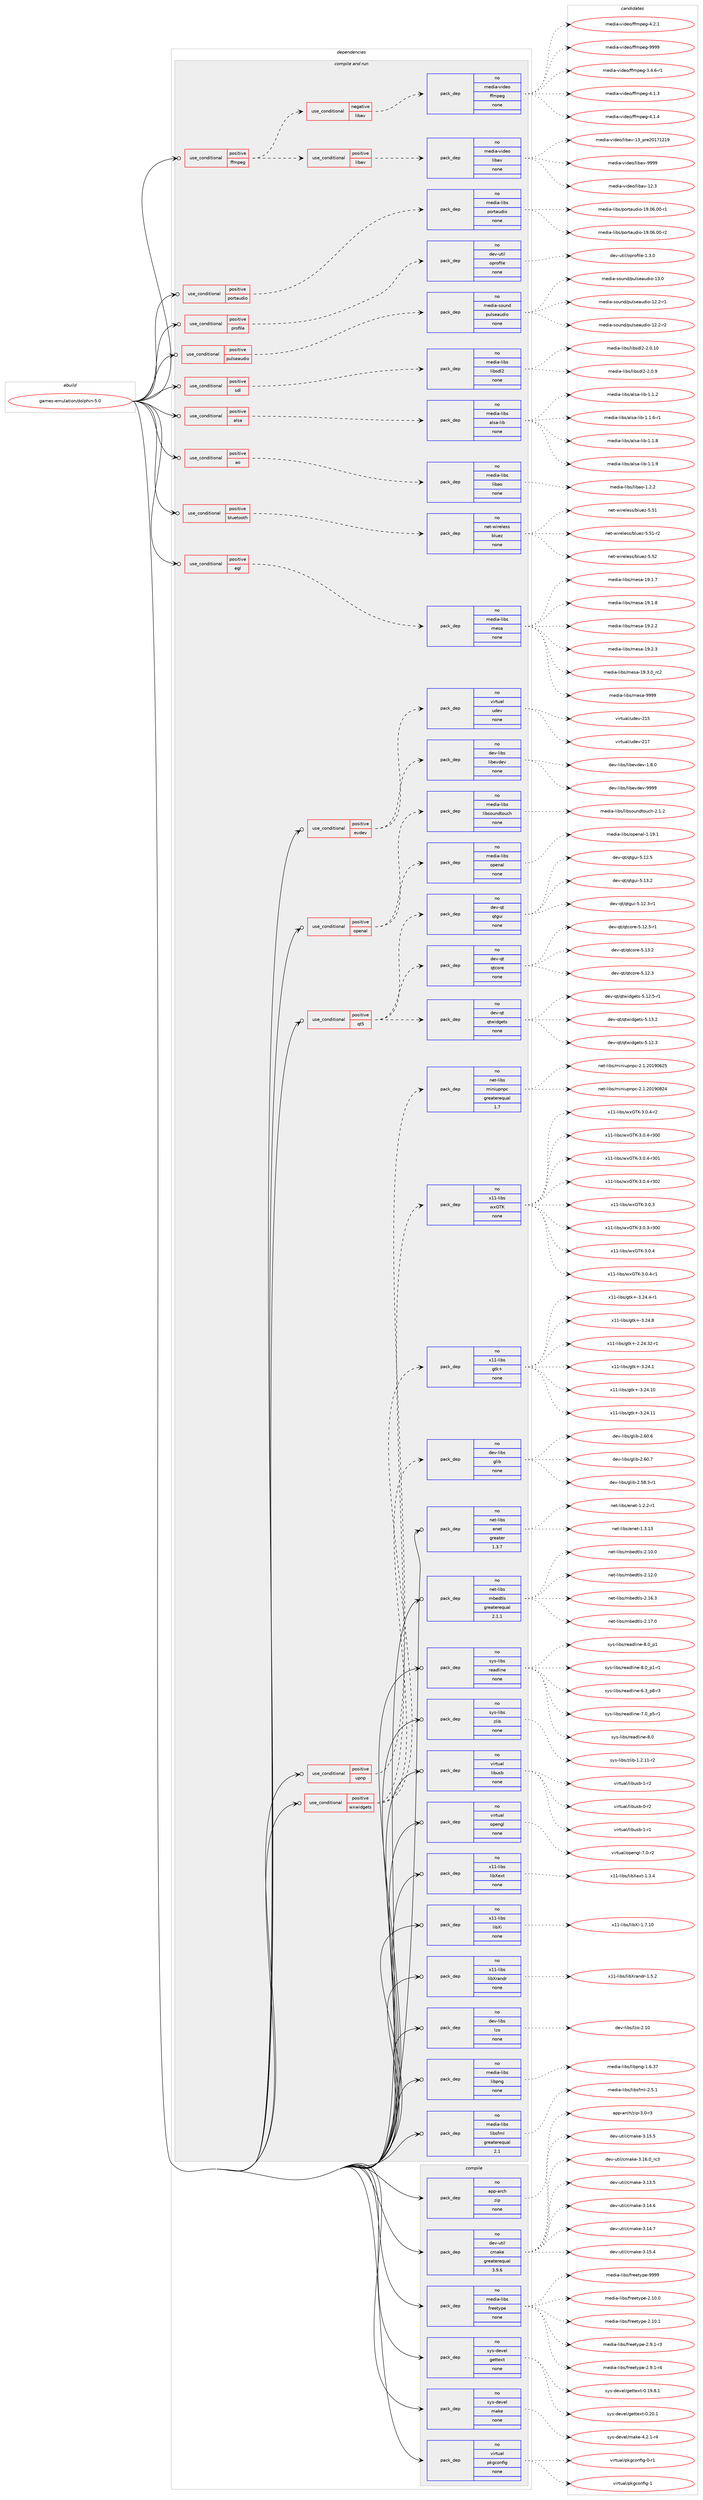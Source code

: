 digraph prolog {

# *************
# Graph options
# *************

newrank=true;
concentrate=true;
compound=true;
graph [rankdir=LR,fontname=Helvetica,fontsize=10,ranksep=1.5];#, ranksep=2.5, nodesep=0.2];
edge  [arrowhead=vee];
node  [fontname=Helvetica,fontsize=10];

# **********
# The ebuild
# **********

subgraph cluster_leftcol {
color=gray;
rank=same;
label=<<i>ebuild</i>>;
id [label="games-emulation/dolphin-5.0", color=red, width=4, href="../games-emulation/dolphin-5.0.svg"];
}

# ****************
# The dependencies
# ****************

subgraph cluster_midcol {
color=gray;
label=<<i>dependencies</i>>;
subgraph cluster_compile {
fillcolor="#eeeeee";
style=filled;
label=<<i>compile</i>>;
subgraph pack541356 {
dependency737953 [label=<<TABLE BORDER="0" CELLBORDER="1" CELLSPACING="0" CELLPADDING="4" WIDTH="220"><TR><TD ROWSPAN="6" CELLPADDING="30">pack_dep</TD></TR><TR><TD WIDTH="110">no</TD></TR><TR><TD>app-arch</TD></TR><TR><TD>zip</TD></TR><TR><TD>none</TD></TR><TR><TD></TD></TR></TABLE>>, shape=none, color=blue];
}
id:e -> dependency737953:w [weight=20,style="solid",arrowhead="vee"];
subgraph pack541357 {
dependency737954 [label=<<TABLE BORDER="0" CELLBORDER="1" CELLSPACING="0" CELLPADDING="4" WIDTH="220"><TR><TD ROWSPAN="6" CELLPADDING="30">pack_dep</TD></TR><TR><TD WIDTH="110">no</TD></TR><TR><TD>dev-util</TD></TR><TR><TD>cmake</TD></TR><TR><TD>greaterequal</TD></TR><TR><TD>3.9.6</TD></TR></TABLE>>, shape=none, color=blue];
}
id:e -> dependency737954:w [weight=20,style="solid",arrowhead="vee"];
subgraph pack541358 {
dependency737955 [label=<<TABLE BORDER="0" CELLBORDER="1" CELLSPACING="0" CELLPADDING="4" WIDTH="220"><TR><TD ROWSPAN="6" CELLPADDING="30">pack_dep</TD></TR><TR><TD WIDTH="110">no</TD></TR><TR><TD>media-libs</TD></TR><TR><TD>freetype</TD></TR><TR><TD>none</TD></TR><TR><TD></TD></TR></TABLE>>, shape=none, color=blue];
}
id:e -> dependency737955:w [weight=20,style="solid",arrowhead="vee"];
subgraph pack541359 {
dependency737956 [label=<<TABLE BORDER="0" CELLBORDER="1" CELLSPACING="0" CELLPADDING="4" WIDTH="220"><TR><TD ROWSPAN="6" CELLPADDING="30">pack_dep</TD></TR><TR><TD WIDTH="110">no</TD></TR><TR><TD>sys-devel</TD></TR><TR><TD>gettext</TD></TR><TR><TD>none</TD></TR><TR><TD></TD></TR></TABLE>>, shape=none, color=blue];
}
id:e -> dependency737956:w [weight=20,style="solid",arrowhead="vee"];
subgraph pack541360 {
dependency737957 [label=<<TABLE BORDER="0" CELLBORDER="1" CELLSPACING="0" CELLPADDING="4" WIDTH="220"><TR><TD ROWSPAN="6" CELLPADDING="30">pack_dep</TD></TR><TR><TD WIDTH="110">no</TD></TR><TR><TD>sys-devel</TD></TR><TR><TD>make</TD></TR><TR><TD>none</TD></TR><TR><TD></TD></TR></TABLE>>, shape=none, color=blue];
}
id:e -> dependency737957:w [weight=20,style="solid",arrowhead="vee"];
subgraph pack541361 {
dependency737958 [label=<<TABLE BORDER="0" CELLBORDER="1" CELLSPACING="0" CELLPADDING="4" WIDTH="220"><TR><TD ROWSPAN="6" CELLPADDING="30">pack_dep</TD></TR><TR><TD WIDTH="110">no</TD></TR><TR><TD>virtual</TD></TR><TR><TD>pkgconfig</TD></TR><TR><TD>none</TD></TR><TR><TD></TD></TR></TABLE>>, shape=none, color=blue];
}
id:e -> dependency737958:w [weight=20,style="solid",arrowhead="vee"];
}
subgraph cluster_compileandrun {
fillcolor="#eeeeee";
style=filled;
label=<<i>compile and run</i>>;
subgraph cond184289 {
dependency737959 [label=<<TABLE BORDER="0" CELLBORDER="1" CELLSPACING="0" CELLPADDING="4"><TR><TD ROWSPAN="3" CELLPADDING="10">use_conditional</TD></TR><TR><TD>positive</TD></TR><TR><TD>alsa</TD></TR></TABLE>>, shape=none, color=red];
subgraph pack541362 {
dependency737960 [label=<<TABLE BORDER="0" CELLBORDER="1" CELLSPACING="0" CELLPADDING="4" WIDTH="220"><TR><TD ROWSPAN="6" CELLPADDING="30">pack_dep</TD></TR><TR><TD WIDTH="110">no</TD></TR><TR><TD>media-libs</TD></TR><TR><TD>alsa-lib</TD></TR><TR><TD>none</TD></TR><TR><TD></TD></TR></TABLE>>, shape=none, color=blue];
}
dependency737959:e -> dependency737960:w [weight=20,style="dashed",arrowhead="vee"];
}
id:e -> dependency737959:w [weight=20,style="solid",arrowhead="odotvee"];
subgraph cond184290 {
dependency737961 [label=<<TABLE BORDER="0" CELLBORDER="1" CELLSPACING="0" CELLPADDING="4"><TR><TD ROWSPAN="3" CELLPADDING="10">use_conditional</TD></TR><TR><TD>positive</TD></TR><TR><TD>ao</TD></TR></TABLE>>, shape=none, color=red];
subgraph pack541363 {
dependency737962 [label=<<TABLE BORDER="0" CELLBORDER="1" CELLSPACING="0" CELLPADDING="4" WIDTH="220"><TR><TD ROWSPAN="6" CELLPADDING="30">pack_dep</TD></TR><TR><TD WIDTH="110">no</TD></TR><TR><TD>media-libs</TD></TR><TR><TD>libao</TD></TR><TR><TD>none</TD></TR><TR><TD></TD></TR></TABLE>>, shape=none, color=blue];
}
dependency737961:e -> dependency737962:w [weight=20,style="dashed",arrowhead="vee"];
}
id:e -> dependency737961:w [weight=20,style="solid",arrowhead="odotvee"];
subgraph cond184291 {
dependency737963 [label=<<TABLE BORDER="0" CELLBORDER="1" CELLSPACING="0" CELLPADDING="4"><TR><TD ROWSPAN="3" CELLPADDING="10">use_conditional</TD></TR><TR><TD>positive</TD></TR><TR><TD>bluetooth</TD></TR></TABLE>>, shape=none, color=red];
subgraph pack541364 {
dependency737964 [label=<<TABLE BORDER="0" CELLBORDER="1" CELLSPACING="0" CELLPADDING="4" WIDTH="220"><TR><TD ROWSPAN="6" CELLPADDING="30">pack_dep</TD></TR><TR><TD WIDTH="110">no</TD></TR><TR><TD>net-wireless</TD></TR><TR><TD>bluez</TD></TR><TR><TD>none</TD></TR><TR><TD></TD></TR></TABLE>>, shape=none, color=blue];
}
dependency737963:e -> dependency737964:w [weight=20,style="dashed",arrowhead="vee"];
}
id:e -> dependency737963:w [weight=20,style="solid",arrowhead="odotvee"];
subgraph cond184292 {
dependency737965 [label=<<TABLE BORDER="0" CELLBORDER="1" CELLSPACING="0" CELLPADDING="4"><TR><TD ROWSPAN="3" CELLPADDING="10">use_conditional</TD></TR><TR><TD>positive</TD></TR><TR><TD>egl</TD></TR></TABLE>>, shape=none, color=red];
subgraph pack541365 {
dependency737966 [label=<<TABLE BORDER="0" CELLBORDER="1" CELLSPACING="0" CELLPADDING="4" WIDTH="220"><TR><TD ROWSPAN="6" CELLPADDING="30">pack_dep</TD></TR><TR><TD WIDTH="110">no</TD></TR><TR><TD>media-libs</TD></TR><TR><TD>mesa</TD></TR><TR><TD>none</TD></TR><TR><TD></TD></TR></TABLE>>, shape=none, color=blue];
}
dependency737965:e -> dependency737966:w [weight=20,style="dashed",arrowhead="vee"];
}
id:e -> dependency737965:w [weight=20,style="solid",arrowhead="odotvee"];
subgraph cond184293 {
dependency737967 [label=<<TABLE BORDER="0" CELLBORDER="1" CELLSPACING="0" CELLPADDING="4"><TR><TD ROWSPAN="3" CELLPADDING="10">use_conditional</TD></TR><TR><TD>positive</TD></TR><TR><TD>evdev</TD></TR></TABLE>>, shape=none, color=red];
subgraph pack541366 {
dependency737968 [label=<<TABLE BORDER="0" CELLBORDER="1" CELLSPACING="0" CELLPADDING="4" WIDTH="220"><TR><TD ROWSPAN="6" CELLPADDING="30">pack_dep</TD></TR><TR><TD WIDTH="110">no</TD></TR><TR><TD>dev-libs</TD></TR><TR><TD>libevdev</TD></TR><TR><TD>none</TD></TR><TR><TD></TD></TR></TABLE>>, shape=none, color=blue];
}
dependency737967:e -> dependency737968:w [weight=20,style="dashed",arrowhead="vee"];
subgraph pack541367 {
dependency737969 [label=<<TABLE BORDER="0" CELLBORDER="1" CELLSPACING="0" CELLPADDING="4" WIDTH="220"><TR><TD ROWSPAN="6" CELLPADDING="30">pack_dep</TD></TR><TR><TD WIDTH="110">no</TD></TR><TR><TD>virtual</TD></TR><TR><TD>udev</TD></TR><TR><TD>none</TD></TR><TR><TD></TD></TR></TABLE>>, shape=none, color=blue];
}
dependency737967:e -> dependency737969:w [weight=20,style="dashed",arrowhead="vee"];
}
id:e -> dependency737967:w [weight=20,style="solid",arrowhead="odotvee"];
subgraph cond184294 {
dependency737970 [label=<<TABLE BORDER="0" CELLBORDER="1" CELLSPACING="0" CELLPADDING="4"><TR><TD ROWSPAN="3" CELLPADDING="10">use_conditional</TD></TR><TR><TD>positive</TD></TR><TR><TD>ffmpeg</TD></TR></TABLE>>, shape=none, color=red];
subgraph cond184295 {
dependency737971 [label=<<TABLE BORDER="0" CELLBORDER="1" CELLSPACING="0" CELLPADDING="4"><TR><TD ROWSPAN="3" CELLPADDING="10">use_conditional</TD></TR><TR><TD>positive</TD></TR><TR><TD>libav</TD></TR></TABLE>>, shape=none, color=red];
subgraph pack541368 {
dependency737972 [label=<<TABLE BORDER="0" CELLBORDER="1" CELLSPACING="0" CELLPADDING="4" WIDTH="220"><TR><TD ROWSPAN="6" CELLPADDING="30">pack_dep</TD></TR><TR><TD WIDTH="110">no</TD></TR><TR><TD>media-video</TD></TR><TR><TD>libav</TD></TR><TR><TD>none</TD></TR><TR><TD></TD></TR></TABLE>>, shape=none, color=blue];
}
dependency737971:e -> dependency737972:w [weight=20,style="dashed",arrowhead="vee"];
}
dependency737970:e -> dependency737971:w [weight=20,style="dashed",arrowhead="vee"];
subgraph cond184296 {
dependency737973 [label=<<TABLE BORDER="0" CELLBORDER="1" CELLSPACING="0" CELLPADDING="4"><TR><TD ROWSPAN="3" CELLPADDING="10">use_conditional</TD></TR><TR><TD>negative</TD></TR><TR><TD>libav</TD></TR></TABLE>>, shape=none, color=red];
subgraph pack541369 {
dependency737974 [label=<<TABLE BORDER="0" CELLBORDER="1" CELLSPACING="0" CELLPADDING="4" WIDTH="220"><TR><TD ROWSPAN="6" CELLPADDING="30">pack_dep</TD></TR><TR><TD WIDTH="110">no</TD></TR><TR><TD>media-video</TD></TR><TR><TD>ffmpeg</TD></TR><TR><TD>none</TD></TR><TR><TD></TD></TR></TABLE>>, shape=none, color=blue];
}
dependency737973:e -> dependency737974:w [weight=20,style="dashed",arrowhead="vee"];
}
dependency737970:e -> dependency737973:w [weight=20,style="dashed",arrowhead="vee"];
}
id:e -> dependency737970:w [weight=20,style="solid",arrowhead="odotvee"];
subgraph cond184297 {
dependency737975 [label=<<TABLE BORDER="0" CELLBORDER="1" CELLSPACING="0" CELLPADDING="4"><TR><TD ROWSPAN="3" CELLPADDING="10">use_conditional</TD></TR><TR><TD>positive</TD></TR><TR><TD>openal</TD></TR></TABLE>>, shape=none, color=red];
subgraph pack541370 {
dependency737976 [label=<<TABLE BORDER="0" CELLBORDER="1" CELLSPACING="0" CELLPADDING="4" WIDTH="220"><TR><TD ROWSPAN="6" CELLPADDING="30">pack_dep</TD></TR><TR><TD WIDTH="110">no</TD></TR><TR><TD>media-libs</TD></TR><TR><TD>openal</TD></TR><TR><TD>none</TD></TR><TR><TD></TD></TR></TABLE>>, shape=none, color=blue];
}
dependency737975:e -> dependency737976:w [weight=20,style="dashed",arrowhead="vee"];
subgraph pack541371 {
dependency737977 [label=<<TABLE BORDER="0" CELLBORDER="1" CELLSPACING="0" CELLPADDING="4" WIDTH="220"><TR><TD ROWSPAN="6" CELLPADDING="30">pack_dep</TD></TR><TR><TD WIDTH="110">no</TD></TR><TR><TD>media-libs</TD></TR><TR><TD>libsoundtouch</TD></TR><TR><TD>none</TD></TR><TR><TD></TD></TR></TABLE>>, shape=none, color=blue];
}
dependency737975:e -> dependency737977:w [weight=20,style="dashed",arrowhead="vee"];
}
id:e -> dependency737975:w [weight=20,style="solid",arrowhead="odotvee"];
subgraph cond184298 {
dependency737978 [label=<<TABLE BORDER="0" CELLBORDER="1" CELLSPACING="0" CELLPADDING="4"><TR><TD ROWSPAN="3" CELLPADDING="10">use_conditional</TD></TR><TR><TD>positive</TD></TR><TR><TD>portaudio</TD></TR></TABLE>>, shape=none, color=red];
subgraph pack541372 {
dependency737979 [label=<<TABLE BORDER="0" CELLBORDER="1" CELLSPACING="0" CELLPADDING="4" WIDTH="220"><TR><TD ROWSPAN="6" CELLPADDING="30">pack_dep</TD></TR><TR><TD WIDTH="110">no</TD></TR><TR><TD>media-libs</TD></TR><TR><TD>portaudio</TD></TR><TR><TD>none</TD></TR><TR><TD></TD></TR></TABLE>>, shape=none, color=blue];
}
dependency737978:e -> dependency737979:w [weight=20,style="dashed",arrowhead="vee"];
}
id:e -> dependency737978:w [weight=20,style="solid",arrowhead="odotvee"];
subgraph cond184299 {
dependency737980 [label=<<TABLE BORDER="0" CELLBORDER="1" CELLSPACING="0" CELLPADDING="4"><TR><TD ROWSPAN="3" CELLPADDING="10">use_conditional</TD></TR><TR><TD>positive</TD></TR><TR><TD>profile</TD></TR></TABLE>>, shape=none, color=red];
subgraph pack541373 {
dependency737981 [label=<<TABLE BORDER="0" CELLBORDER="1" CELLSPACING="0" CELLPADDING="4" WIDTH="220"><TR><TD ROWSPAN="6" CELLPADDING="30">pack_dep</TD></TR><TR><TD WIDTH="110">no</TD></TR><TR><TD>dev-util</TD></TR><TR><TD>oprofile</TD></TR><TR><TD>none</TD></TR><TR><TD></TD></TR></TABLE>>, shape=none, color=blue];
}
dependency737980:e -> dependency737981:w [weight=20,style="dashed",arrowhead="vee"];
}
id:e -> dependency737980:w [weight=20,style="solid",arrowhead="odotvee"];
subgraph cond184300 {
dependency737982 [label=<<TABLE BORDER="0" CELLBORDER="1" CELLSPACING="0" CELLPADDING="4"><TR><TD ROWSPAN="3" CELLPADDING="10">use_conditional</TD></TR><TR><TD>positive</TD></TR><TR><TD>pulseaudio</TD></TR></TABLE>>, shape=none, color=red];
subgraph pack541374 {
dependency737983 [label=<<TABLE BORDER="0" CELLBORDER="1" CELLSPACING="0" CELLPADDING="4" WIDTH="220"><TR><TD ROWSPAN="6" CELLPADDING="30">pack_dep</TD></TR><TR><TD WIDTH="110">no</TD></TR><TR><TD>media-sound</TD></TR><TR><TD>pulseaudio</TD></TR><TR><TD>none</TD></TR><TR><TD></TD></TR></TABLE>>, shape=none, color=blue];
}
dependency737982:e -> dependency737983:w [weight=20,style="dashed",arrowhead="vee"];
}
id:e -> dependency737982:w [weight=20,style="solid",arrowhead="odotvee"];
subgraph cond184301 {
dependency737984 [label=<<TABLE BORDER="0" CELLBORDER="1" CELLSPACING="0" CELLPADDING="4"><TR><TD ROWSPAN="3" CELLPADDING="10">use_conditional</TD></TR><TR><TD>positive</TD></TR><TR><TD>qt5</TD></TR></TABLE>>, shape=none, color=red];
subgraph pack541375 {
dependency737985 [label=<<TABLE BORDER="0" CELLBORDER="1" CELLSPACING="0" CELLPADDING="4" WIDTH="220"><TR><TD ROWSPAN="6" CELLPADDING="30">pack_dep</TD></TR><TR><TD WIDTH="110">no</TD></TR><TR><TD>dev-qt</TD></TR><TR><TD>qtcore</TD></TR><TR><TD>none</TD></TR><TR><TD></TD></TR></TABLE>>, shape=none, color=blue];
}
dependency737984:e -> dependency737985:w [weight=20,style="dashed",arrowhead="vee"];
subgraph pack541376 {
dependency737986 [label=<<TABLE BORDER="0" CELLBORDER="1" CELLSPACING="0" CELLPADDING="4" WIDTH="220"><TR><TD ROWSPAN="6" CELLPADDING="30">pack_dep</TD></TR><TR><TD WIDTH="110">no</TD></TR><TR><TD>dev-qt</TD></TR><TR><TD>qtgui</TD></TR><TR><TD>none</TD></TR><TR><TD></TD></TR></TABLE>>, shape=none, color=blue];
}
dependency737984:e -> dependency737986:w [weight=20,style="dashed",arrowhead="vee"];
subgraph pack541377 {
dependency737987 [label=<<TABLE BORDER="0" CELLBORDER="1" CELLSPACING="0" CELLPADDING="4" WIDTH="220"><TR><TD ROWSPAN="6" CELLPADDING="30">pack_dep</TD></TR><TR><TD WIDTH="110">no</TD></TR><TR><TD>dev-qt</TD></TR><TR><TD>qtwidgets</TD></TR><TR><TD>none</TD></TR><TR><TD></TD></TR></TABLE>>, shape=none, color=blue];
}
dependency737984:e -> dependency737987:w [weight=20,style="dashed",arrowhead="vee"];
}
id:e -> dependency737984:w [weight=20,style="solid",arrowhead="odotvee"];
subgraph cond184302 {
dependency737988 [label=<<TABLE BORDER="0" CELLBORDER="1" CELLSPACING="0" CELLPADDING="4"><TR><TD ROWSPAN="3" CELLPADDING="10">use_conditional</TD></TR><TR><TD>positive</TD></TR><TR><TD>sdl</TD></TR></TABLE>>, shape=none, color=red];
subgraph pack541378 {
dependency737989 [label=<<TABLE BORDER="0" CELLBORDER="1" CELLSPACING="0" CELLPADDING="4" WIDTH="220"><TR><TD ROWSPAN="6" CELLPADDING="30">pack_dep</TD></TR><TR><TD WIDTH="110">no</TD></TR><TR><TD>media-libs</TD></TR><TR><TD>libsdl2</TD></TR><TR><TD>none</TD></TR><TR><TD></TD></TR></TABLE>>, shape=none, color=blue];
}
dependency737988:e -> dependency737989:w [weight=20,style="dashed",arrowhead="vee"];
}
id:e -> dependency737988:w [weight=20,style="solid",arrowhead="odotvee"];
subgraph cond184303 {
dependency737990 [label=<<TABLE BORDER="0" CELLBORDER="1" CELLSPACING="0" CELLPADDING="4"><TR><TD ROWSPAN="3" CELLPADDING="10">use_conditional</TD></TR><TR><TD>positive</TD></TR><TR><TD>upnp</TD></TR></TABLE>>, shape=none, color=red];
subgraph pack541379 {
dependency737991 [label=<<TABLE BORDER="0" CELLBORDER="1" CELLSPACING="0" CELLPADDING="4" WIDTH="220"><TR><TD ROWSPAN="6" CELLPADDING="30">pack_dep</TD></TR><TR><TD WIDTH="110">no</TD></TR><TR><TD>net-libs</TD></TR><TR><TD>miniupnpc</TD></TR><TR><TD>greaterequal</TD></TR><TR><TD>1.7</TD></TR></TABLE>>, shape=none, color=blue];
}
dependency737990:e -> dependency737991:w [weight=20,style="dashed",arrowhead="vee"];
}
id:e -> dependency737990:w [weight=20,style="solid",arrowhead="odotvee"];
subgraph cond184304 {
dependency737992 [label=<<TABLE BORDER="0" CELLBORDER="1" CELLSPACING="0" CELLPADDING="4"><TR><TD ROWSPAN="3" CELLPADDING="10">use_conditional</TD></TR><TR><TD>positive</TD></TR><TR><TD>wxwidgets</TD></TR></TABLE>>, shape=none, color=red];
subgraph pack541380 {
dependency737993 [label=<<TABLE BORDER="0" CELLBORDER="1" CELLSPACING="0" CELLPADDING="4" WIDTH="220"><TR><TD ROWSPAN="6" CELLPADDING="30">pack_dep</TD></TR><TR><TD WIDTH="110">no</TD></TR><TR><TD>dev-libs</TD></TR><TR><TD>glib</TD></TR><TR><TD>none</TD></TR><TR><TD></TD></TR></TABLE>>, shape=none, color=blue];
}
dependency737992:e -> dependency737993:w [weight=20,style="dashed",arrowhead="vee"];
subgraph pack541381 {
dependency737994 [label=<<TABLE BORDER="0" CELLBORDER="1" CELLSPACING="0" CELLPADDING="4" WIDTH="220"><TR><TD ROWSPAN="6" CELLPADDING="30">pack_dep</TD></TR><TR><TD WIDTH="110">no</TD></TR><TR><TD>x11-libs</TD></TR><TR><TD>gtk+</TD></TR><TR><TD>none</TD></TR><TR><TD></TD></TR></TABLE>>, shape=none, color=blue];
}
dependency737992:e -> dependency737994:w [weight=20,style="dashed",arrowhead="vee"];
subgraph pack541382 {
dependency737995 [label=<<TABLE BORDER="0" CELLBORDER="1" CELLSPACING="0" CELLPADDING="4" WIDTH="220"><TR><TD ROWSPAN="6" CELLPADDING="30">pack_dep</TD></TR><TR><TD WIDTH="110">no</TD></TR><TR><TD>x11-libs</TD></TR><TR><TD>wxGTK</TD></TR><TR><TD>none</TD></TR><TR><TD></TD></TR></TABLE>>, shape=none, color=blue];
}
dependency737992:e -> dependency737995:w [weight=20,style="dashed",arrowhead="vee"];
}
id:e -> dependency737992:w [weight=20,style="solid",arrowhead="odotvee"];
subgraph pack541383 {
dependency737996 [label=<<TABLE BORDER="0" CELLBORDER="1" CELLSPACING="0" CELLPADDING="4" WIDTH="220"><TR><TD ROWSPAN="6" CELLPADDING="30">pack_dep</TD></TR><TR><TD WIDTH="110">no</TD></TR><TR><TD>dev-libs</TD></TR><TR><TD>lzo</TD></TR><TR><TD>none</TD></TR><TR><TD></TD></TR></TABLE>>, shape=none, color=blue];
}
id:e -> dependency737996:w [weight=20,style="solid",arrowhead="odotvee"];
subgraph pack541384 {
dependency737997 [label=<<TABLE BORDER="0" CELLBORDER="1" CELLSPACING="0" CELLPADDING="4" WIDTH="220"><TR><TD ROWSPAN="6" CELLPADDING="30">pack_dep</TD></TR><TR><TD WIDTH="110">no</TD></TR><TR><TD>media-libs</TD></TR><TR><TD>libpng</TD></TR><TR><TD>none</TD></TR><TR><TD></TD></TR></TABLE>>, shape=none, color=blue];
}
id:e -> dependency737997:w [weight=20,style="solid",arrowhead="odotvee"];
subgraph pack541385 {
dependency737998 [label=<<TABLE BORDER="0" CELLBORDER="1" CELLSPACING="0" CELLPADDING="4" WIDTH="220"><TR><TD ROWSPAN="6" CELLPADDING="30">pack_dep</TD></TR><TR><TD WIDTH="110">no</TD></TR><TR><TD>media-libs</TD></TR><TR><TD>libsfml</TD></TR><TR><TD>greaterequal</TD></TR><TR><TD>2.1</TD></TR></TABLE>>, shape=none, color=blue];
}
id:e -> dependency737998:w [weight=20,style="solid",arrowhead="odotvee"];
subgraph pack541386 {
dependency737999 [label=<<TABLE BORDER="0" CELLBORDER="1" CELLSPACING="0" CELLPADDING="4" WIDTH="220"><TR><TD ROWSPAN="6" CELLPADDING="30">pack_dep</TD></TR><TR><TD WIDTH="110">no</TD></TR><TR><TD>net-libs</TD></TR><TR><TD>enet</TD></TR><TR><TD>greater</TD></TR><TR><TD>1.3.7</TD></TR></TABLE>>, shape=none, color=blue];
}
id:e -> dependency737999:w [weight=20,style="solid",arrowhead="odotvee"];
subgraph pack541387 {
dependency738000 [label=<<TABLE BORDER="0" CELLBORDER="1" CELLSPACING="0" CELLPADDING="4" WIDTH="220"><TR><TD ROWSPAN="6" CELLPADDING="30">pack_dep</TD></TR><TR><TD WIDTH="110">no</TD></TR><TR><TD>net-libs</TD></TR><TR><TD>mbedtls</TD></TR><TR><TD>greaterequal</TD></TR><TR><TD>2.1.1</TD></TR></TABLE>>, shape=none, color=blue];
}
id:e -> dependency738000:w [weight=20,style="solid",arrowhead="odotvee"];
subgraph pack541388 {
dependency738001 [label=<<TABLE BORDER="0" CELLBORDER="1" CELLSPACING="0" CELLPADDING="4" WIDTH="220"><TR><TD ROWSPAN="6" CELLPADDING="30">pack_dep</TD></TR><TR><TD WIDTH="110">no</TD></TR><TR><TD>sys-libs</TD></TR><TR><TD>readline</TD></TR><TR><TD>none</TD></TR><TR><TD></TD></TR></TABLE>>, shape=none, color=blue];
}
id:e -> dependency738001:w [weight=20,style="solid",arrowhead="odotvee"];
subgraph pack541389 {
dependency738002 [label=<<TABLE BORDER="0" CELLBORDER="1" CELLSPACING="0" CELLPADDING="4" WIDTH="220"><TR><TD ROWSPAN="6" CELLPADDING="30">pack_dep</TD></TR><TR><TD WIDTH="110">no</TD></TR><TR><TD>sys-libs</TD></TR><TR><TD>zlib</TD></TR><TR><TD>none</TD></TR><TR><TD></TD></TR></TABLE>>, shape=none, color=blue];
}
id:e -> dependency738002:w [weight=20,style="solid",arrowhead="odotvee"];
subgraph pack541390 {
dependency738003 [label=<<TABLE BORDER="0" CELLBORDER="1" CELLSPACING="0" CELLPADDING="4" WIDTH="220"><TR><TD ROWSPAN="6" CELLPADDING="30">pack_dep</TD></TR><TR><TD WIDTH="110">no</TD></TR><TR><TD>virtual</TD></TR><TR><TD>libusb</TD></TR><TR><TD>none</TD></TR><TR><TD></TD></TR></TABLE>>, shape=none, color=blue];
}
id:e -> dependency738003:w [weight=20,style="solid",arrowhead="odotvee"];
subgraph pack541391 {
dependency738004 [label=<<TABLE BORDER="0" CELLBORDER="1" CELLSPACING="0" CELLPADDING="4" WIDTH="220"><TR><TD ROWSPAN="6" CELLPADDING="30">pack_dep</TD></TR><TR><TD WIDTH="110">no</TD></TR><TR><TD>virtual</TD></TR><TR><TD>opengl</TD></TR><TR><TD>none</TD></TR><TR><TD></TD></TR></TABLE>>, shape=none, color=blue];
}
id:e -> dependency738004:w [weight=20,style="solid",arrowhead="odotvee"];
subgraph pack541392 {
dependency738005 [label=<<TABLE BORDER="0" CELLBORDER="1" CELLSPACING="0" CELLPADDING="4" WIDTH="220"><TR><TD ROWSPAN="6" CELLPADDING="30">pack_dep</TD></TR><TR><TD WIDTH="110">no</TD></TR><TR><TD>x11-libs</TD></TR><TR><TD>libXext</TD></TR><TR><TD>none</TD></TR><TR><TD></TD></TR></TABLE>>, shape=none, color=blue];
}
id:e -> dependency738005:w [weight=20,style="solid",arrowhead="odotvee"];
subgraph pack541393 {
dependency738006 [label=<<TABLE BORDER="0" CELLBORDER="1" CELLSPACING="0" CELLPADDING="4" WIDTH="220"><TR><TD ROWSPAN="6" CELLPADDING="30">pack_dep</TD></TR><TR><TD WIDTH="110">no</TD></TR><TR><TD>x11-libs</TD></TR><TR><TD>libXi</TD></TR><TR><TD>none</TD></TR><TR><TD></TD></TR></TABLE>>, shape=none, color=blue];
}
id:e -> dependency738006:w [weight=20,style="solid",arrowhead="odotvee"];
subgraph pack541394 {
dependency738007 [label=<<TABLE BORDER="0" CELLBORDER="1" CELLSPACING="0" CELLPADDING="4" WIDTH="220"><TR><TD ROWSPAN="6" CELLPADDING="30">pack_dep</TD></TR><TR><TD WIDTH="110">no</TD></TR><TR><TD>x11-libs</TD></TR><TR><TD>libXrandr</TD></TR><TR><TD>none</TD></TR><TR><TD></TD></TR></TABLE>>, shape=none, color=blue];
}
id:e -> dependency738007:w [weight=20,style="solid",arrowhead="odotvee"];
}
subgraph cluster_run {
fillcolor="#eeeeee";
style=filled;
label=<<i>run</i>>;
}
}

# **************
# The candidates
# **************

subgraph cluster_choices {
rank=same;
color=gray;
label=<<i>candidates</i>>;

subgraph choice541356 {
color=black;
nodesep=1;
choice9711211245971149910447122105112455146484511451 [label="app-arch/zip-3.0-r3", color=red, width=4,href="../app-arch/zip-3.0-r3.svg"];
dependency737953:e -> choice9711211245971149910447122105112455146484511451:w [style=dotted,weight="100"];
}
subgraph choice541357 {
color=black;
nodesep=1;
choice1001011184511711610510847991099710710145514649514653 [label="dev-util/cmake-3.13.5", color=red, width=4,href="../dev-util/cmake-3.13.5.svg"];
choice1001011184511711610510847991099710710145514649524654 [label="dev-util/cmake-3.14.6", color=red, width=4,href="../dev-util/cmake-3.14.6.svg"];
choice1001011184511711610510847991099710710145514649524655 [label="dev-util/cmake-3.14.7", color=red, width=4,href="../dev-util/cmake-3.14.7.svg"];
choice1001011184511711610510847991099710710145514649534652 [label="dev-util/cmake-3.15.4", color=red, width=4,href="../dev-util/cmake-3.15.4.svg"];
choice1001011184511711610510847991099710710145514649534653 [label="dev-util/cmake-3.15.5", color=red, width=4,href="../dev-util/cmake-3.15.5.svg"];
choice1001011184511711610510847991099710710145514649544648951149951 [label="dev-util/cmake-3.16.0_rc3", color=red, width=4,href="../dev-util/cmake-3.16.0_rc3.svg"];
dependency737954:e -> choice1001011184511711610510847991099710710145514649514653:w [style=dotted,weight="100"];
dependency737954:e -> choice1001011184511711610510847991099710710145514649524654:w [style=dotted,weight="100"];
dependency737954:e -> choice1001011184511711610510847991099710710145514649524655:w [style=dotted,weight="100"];
dependency737954:e -> choice1001011184511711610510847991099710710145514649534652:w [style=dotted,weight="100"];
dependency737954:e -> choice1001011184511711610510847991099710710145514649534653:w [style=dotted,weight="100"];
dependency737954:e -> choice1001011184511711610510847991099710710145514649544648951149951:w [style=dotted,weight="100"];
}
subgraph choice541358 {
color=black;
nodesep=1;
choice1091011001059745108105981154710211410110111612111210145504649484648 [label="media-libs/freetype-2.10.0", color=red, width=4,href="../media-libs/freetype-2.10.0.svg"];
choice1091011001059745108105981154710211410110111612111210145504649484649 [label="media-libs/freetype-2.10.1", color=red, width=4,href="../media-libs/freetype-2.10.1.svg"];
choice109101100105974510810598115471021141011011161211121014550465746494511451 [label="media-libs/freetype-2.9.1-r3", color=red, width=4,href="../media-libs/freetype-2.9.1-r3.svg"];
choice109101100105974510810598115471021141011011161211121014550465746494511452 [label="media-libs/freetype-2.9.1-r4", color=red, width=4,href="../media-libs/freetype-2.9.1-r4.svg"];
choice109101100105974510810598115471021141011011161211121014557575757 [label="media-libs/freetype-9999", color=red, width=4,href="../media-libs/freetype-9999.svg"];
dependency737955:e -> choice1091011001059745108105981154710211410110111612111210145504649484648:w [style=dotted,weight="100"];
dependency737955:e -> choice1091011001059745108105981154710211410110111612111210145504649484649:w [style=dotted,weight="100"];
dependency737955:e -> choice109101100105974510810598115471021141011011161211121014550465746494511451:w [style=dotted,weight="100"];
dependency737955:e -> choice109101100105974510810598115471021141011011161211121014550465746494511452:w [style=dotted,weight="100"];
dependency737955:e -> choice109101100105974510810598115471021141011011161211121014557575757:w [style=dotted,weight="100"];
}
subgraph choice541359 {
color=black;
nodesep=1;
choice1151211154510010111810110847103101116116101120116454846495746564649 [label="sys-devel/gettext-0.19.8.1", color=red, width=4,href="../sys-devel/gettext-0.19.8.1.svg"];
choice115121115451001011181011084710310111611610112011645484650484649 [label="sys-devel/gettext-0.20.1", color=red, width=4,href="../sys-devel/gettext-0.20.1.svg"];
dependency737956:e -> choice1151211154510010111810110847103101116116101120116454846495746564649:w [style=dotted,weight="100"];
dependency737956:e -> choice115121115451001011181011084710310111611610112011645484650484649:w [style=dotted,weight="100"];
}
subgraph choice541360 {
color=black;
nodesep=1;
choice1151211154510010111810110847109971071014552465046494511452 [label="sys-devel/make-4.2.1-r4", color=red, width=4,href="../sys-devel/make-4.2.1-r4.svg"];
dependency737957:e -> choice1151211154510010111810110847109971071014552465046494511452:w [style=dotted,weight="100"];
}
subgraph choice541361 {
color=black;
nodesep=1;
choice11810511411611797108471121071039911111010210510345484511449 [label="virtual/pkgconfig-0-r1", color=red, width=4,href="../virtual/pkgconfig-0-r1.svg"];
choice1181051141161179710847112107103991111101021051034549 [label="virtual/pkgconfig-1", color=red, width=4,href="../virtual/pkgconfig-1.svg"];
dependency737958:e -> choice11810511411611797108471121071039911111010210510345484511449:w [style=dotted,weight="100"];
dependency737958:e -> choice1181051141161179710847112107103991111101021051034549:w [style=dotted,weight="100"];
}
subgraph choice541362 {
color=black;
nodesep=1;
choice1091011001059745108105981154797108115974510810598454946494650 [label="media-libs/alsa-lib-1.1.2", color=red, width=4,href="../media-libs/alsa-lib-1.1.2.svg"];
choice10910110010597451081059811547971081159745108105984549464946544511449 [label="media-libs/alsa-lib-1.1.6-r1", color=red, width=4,href="../media-libs/alsa-lib-1.1.6-r1.svg"];
choice1091011001059745108105981154797108115974510810598454946494656 [label="media-libs/alsa-lib-1.1.8", color=red, width=4,href="../media-libs/alsa-lib-1.1.8.svg"];
choice1091011001059745108105981154797108115974510810598454946494657 [label="media-libs/alsa-lib-1.1.9", color=red, width=4,href="../media-libs/alsa-lib-1.1.9.svg"];
dependency737960:e -> choice1091011001059745108105981154797108115974510810598454946494650:w [style=dotted,weight="100"];
dependency737960:e -> choice10910110010597451081059811547971081159745108105984549464946544511449:w [style=dotted,weight="100"];
dependency737960:e -> choice1091011001059745108105981154797108115974510810598454946494656:w [style=dotted,weight="100"];
dependency737960:e -> choice1091011001059745108105981154797108115974510810598454946494657:w [style=dotted,weight="100"];
}
subgraph choice541363 {
color=black;
nodesep=1;
choice109101100105974510810598115471081059897111454946504650 [label="media-libs/libao-1.2.2", color=red, width=4,href="../media-libs/libao-1.2.2.svg"];
dependency737962:e -> choice109101100105974510810598115471081059897111454946504650:w [style=dotted,weight="100"];
}
subgraph choice541364 {
color=black;
nodesep=1;
choice1101011164511910511410110810111511547981081171011224553465349 [label="net-wireless/bluez-5.51", color=red, width=4,href="../net-wireless/bluez-5.51.svg"];
choice11010111645119105114101108101115115479810811710112245534653494511450 [label="net-wireless/bluez-5.51-r2", color=red, width=4,href="../net-wireless/bluez-5.51-r2.svg"];
choice1101011164511910511410110810111511547981081171011224553465350 [label="net-wireless/bluez-5.52", color=red, width=4,href="../net-wireless/bluez-5.52.svg"];
dependency737964:e -> choice1101011164511910511410110810111511547981081171011224553465349:w [style=dotted,weight="100"];
dependency737964:e -> choice11010111645119105114101108101115115479810811710112245534653494511450:w [style=dotted,weight="100"];
dependency737964:e -> choice1101011164511910511410110810111511547981081171011224553465350:w [style=dotted,weight="100"];
}
subgraph choice541365 {
color=black;
nodesep=1;
choice109101100105974510810598115471091011159745495746494655 [label="media-libs/mesa-19.1.7", color=red, width=4,href="../media-libs/mesa-19.1.7.svg"];
choice109101100105974510810598115471091011159745495746494656 [label="media-libs/mesa-19.1.8", color=red, width=4,href="../media-libs/mesa-19.1.8.svg"];
choice109101100105974510810598115471091011159745495746504650 [label="media-libs/mesa-19.2.2", color=red, width=4,href="../media-libs/mesa-19.2.2.svg"];
choice109101100105974510810598115471091011159745495746504651 [label="media-libs/mesa-19.2.3", color=red, width=4,href="../media-libs/mesa-19.2.3.svg"];
choice109101100105974510810598115471091011159745495746514648951149950 [label="media-libs/mesa-19.3.0_rc2", color=red, width=4,href="../media-libs/mesa-19.3.0_rc2.svg"];
choice10910110010597451081059811547109101115974557575757 [label="media-libs/mesa-9999", color=red, width=4,href="../media-libs/mesa-9999.svg"];
dependency737966:e -> choice109101100105974510810598115471091011159745495746494655:w [style=dotted,weight="100"];
dependency737966:e -> choice109101100105974510810598115471091011159745495746494656:w [style=dotted,weight="100"];
dependency737966:e -> choice109101100105974510810598115471091011159745495746504650:w [style=dotted,weight="100"];
dependency737966:e -> choice109101100105974510810598115471091011159745495746504651:w [style=dotted,weight="100"];
dependency737966:e -> choice109101100105974510810598115471091011159745495746514648951149950:w [style=dotted,weight="100"];
dependency737966:e -> choice10910110010597451081059811547109101115974557575757:w [style=dotted,weight="100"];
}
subgraph choice541366 {
color=black;
nodesep=1;
choice10010111845108105981154710810598101118100101118454946564648 [label="dev-libs/libevdev-1.8.0", color=red, width=4,href="../dev-libs/libevdev-1.8.0.svg"];
choice100101118451081059811547108105981011181001011184557575757 [label="dev-libs/libevdev-9999", color=red, width=4,href="../dev-libs/libevdev-9999.svg"];
dependency737968:e -> choice10010111845108105981154710810598101118100101118454946564648:w [style=dotted,weight="100"];
dependency737968:e -> choice100101118451081059811547108105981011181001011184557575757:w [style=dotted,weight="100"];
}
subgraph choice541367 {
color=black;
nodesep=1;
choice118105114116117971084711710010111845504953 [label="virtual/udev-215", color=red, width=4,href="../virtual/udev-215.svg"];
choice118105114116117971084711710010111845504955 [label="virtual/udev-217", color=red, width=4,href="../virtual/udev-217.svg"];
dependency737969:e -> choice118105114116117971084711710010111845504953:w [style=dotted,weight="100"];
dependency737969:e -> choice118105114116117971084711710010111845504955:w [style=dotted,weight="100"];
}
subgraph choice541368 {
color=black;
nodesep=1;
choice10910110010597451181051001011114710810598971184549504651 [label="media-video/libav-12.3", color=red, width=4,href="../media-video/libav-12.3.svg"];
choice1091011001059745118105100101111471081059897118454951951121141015048495549504957 [label="media-video/libav-13_pre20171219", color=red, width=4,href="../media-video/libav-13_pre20171219.svg"];
choice10910110010597451181051001011114710810598971184557575757 [label="media-video/libav-9999", color=red, width=4,href="../media-video/libav-9999.svg"];
dependency737972:e -> choice10910110010597451181051001011114710810598971184549504651:w [style=dotted,weight="100"];
dependency737972:e -> choice1091011001059745118105100101111471081059897118454951951121141015048495549504957:w [style=dotted,weight="100"];
dependency737972:e -> choice10910110010597451181051001011114710810598971184557575757:w [style=dotted,weight="100"];
}
subgraph choice541369 {
color=black;
nodesep=1;
choice1091011001059745118105100101111471021021091121011034551465246544511449 [label="media-video/ffmpeg-3.4.6-r1", color=red, width=4,href="../media-video/ffmpeg-3.4.6-r1.svg"];
choice109101100105974511810510010111147102102109112101103455246494651 [label="media-video/ffmpeg-4.1.3", color=red, width=4,href="../media-video/ffmpeg-4.1.3.svg"];
choice109101100105974511810510010111147102102109112101103455246494652 [label="media-video/ffmpeg-4.1.4", color=red, width=4,href="../media-video/ffmpeg-4.1.4.svg"];
choice109101100105974511810510010111147102102109112101103455246504649 [label="media-video/ffmpeg-4.2.1", color=red, width=4,href="../media-video/ffmpeg-4.2.1.svg"];
choice1091011001059745118105100101111471021021091121011034557575757 [label="media-video/ffmpeg-9999", color=red, width=4,href="../media-video/ffmpeg-9999.svg"];
dependency737974:e -> choice1091011001059745118105100101111471021021091121011034551465246544511449:w [style=dotted,weight="100"];
dependency737974:e -> choice109101100105974511810510010111147102102109112101103455246494651:w [style=dotted,weight="100"];
dependency737974:e -> choice109101100105974511810510010111147102102109112101103455246494652:w [style=dotted,weight="100"];
dependency737974:e -> choice109101100105974511810510010111147102102109112101103455246504649:w [style=dotted,weight="100"];
dependency737974:e -> choice1091011001059745118105100101111471021021091121011034557575757:w [style=dotted,weight="100"];
}
subgraph choice541370 {
color=black;
nodesep=1;
choice109101100105974510810598115471111121011109710845494649574649 [label="media-libs/openal-1.19.1", color=red, width=4,href="../media-libs/openal-1.19.1.svg"];
dependency737976:e -> choice109101100105974510810598115471111121011109710845494649574649:w [style=dotted,weight="100"];
}
subgraph choice541371 {
color=black;
nodesep=1;
choice109101100105974510810598115471081059811511111711010011611111799104455046494650 [label="media-libs/libsoundtouch-2.1.2", color=red, width=4,href="../media-libs/libsoundtouch-2.1.2.svg"];
dependency737977:e -> choice109101100105974510810598115471081059811511111711010011611111799104455046494650:w [style=dotted,weight="100"];
}
subgraph choice541372 {
color=black;
nodesep=1;
choice10910110010597451081059811547112111114116971171001051114549574648544648484511449 [label="media-libs/portaudio-19.06.00-r1", color=red, width=4,href="../media-libs/portaudio-19.06.00-r1.svg"];
choice10910110010597451081059811547112111114116971171001051114549574648544648484511450 [label="media-libs/portaudio-19.06.00-r2", color=red, width=4,href="../media-libs/portaudio-19.06.00-r2.svg"];
dependency737979:e -> choice10910110010597451081059811547112111114116971171001051114549574648544648484511449:w [style=dotted,weight="100"];
dependency737979:e -> choice10910110010597451081059811547112111114116971171001051114549574648544648484511450:w [style=dotted,weight="100"];
}
subgraph choice541373 {
color=black;
nodesep=1;
choice1001011184511711610510847111112114111102105108101454946514648 [label="dev-util/oprofile-1.3.0", color=red, width=4,href="../dev-util/oprofile-1.3.0.svg"];
dependency737981:e -> choice1001011184511711610510847111112114111102105108101454946514648:w [style=dotted,weight="100"];
}
subgraph choice541374 {
color=black;
nodesep=1;
choice1091011001059745115111117110100471121171081151019711710010511145495046504511449 [label="media-sound/pulseaudio-12.2-r1", color=red, width=4,href="../media-sound/pulseaudio-12.2-r1.svg"];
choice1091011001059745115111117110100471121171081151019711710010511145495046504511450 [label="media-sound/pulseaudio-12.2-r2", color=red, width=4,href="../media-sound/pulseaudio-12.2-r2.svg"];
choice109101100105974511511111711010047112117108115101971171001051114549514648 [label="media-sound/pulseaudio-13.0", color=red, width=4,href="../media-sound/pulseaudio-13.0.svg"];
dependency737983:e -> choice1091011001059745115111117110100471121171081151019711710010511145495046504511449:w [style=dotted,weight="100"];
dependency737983:e -> choice1091011001059745115111117110100471121171081151019711710010511145495046504511450:w [style=dotted,weight="100"];
dependency737983:e -> choice109101100105974511511111711010047112117108115101971171001051114549514648:w [style=dotted,weight="100"];
}
subgraph choice541375 {
color=black;
nodesep=1;
choice10010111845113116471131169911111410145534649504651 [label="dev-qt/qtcore-5.12.3", color=red, width=4,href="../dev-qt/qtcore-5.12.3.svg"];
choice100101118451131164711311699111114101455346495046534511449 [label="dev-qt/qtcore-5.12.5-r1", color=red, width=4,href="../dev-qt/qtcore-5.12.5-r1.svg"];
choice10010111845113116471131169911111410145534649514650 [label="dev-qt/qtcore-5.13.2", color=red, width=4,href="../dev-qt/qtcore-5.13.2.svg"];
dependency737985:e -> choice10010111845113116471131169911111410145534649504651:w [style=dotted,weight="100"];
dependency737985:e -> choice100101118451131164711311699111114101455346495046534511449:w [style=dotted,weight="100"];
dependency737985:e -> choice10010111845113116471131169911111410145534649514650:w [style=dotted,weight="100"];
}
subgraph choice541376 {
color=black;
nodesep=1;
choice1001011184511311647113116103117105455346495046514511449 [label="dev-qt/qtgui-5.12.3-r1", color=red, width=4,href="../dev-qt/qtgui-5.12.3-r1.svg"];
choice100101118451131164711311610311710545534649504653 [label="dev-qt/qtgui-5.12.5", color=red, width=4,href="../dev-qt/qtgui-5.12.5.svg"];
choice100101118451131164711311610311710545534649514650 [label="dev-qt/qtgui-5.13.2", color=red, width=4,href="../dev-qt/qtgui-5.13.2.svg"];
dependency737986:e -> choice1001011184511311647113116103117105455346495046514511449:w [style=dotted,weight="100"];
dependency737986:e -> choice100101118451131164711311610311710545534649504653:w [style=dotted,weight="100"];
dependency737986:e -> choice100101118451131164711311610311710545534649514650:w [style=dotted,weight="100"];
}
subgraph choice541377 {
color=black;
nodesep=1;
choice100101118451131164711311611910510010310111611545534649504651 [label="dev-qt/qtwidgets-5.12.3", color=red, width=4,href="../dev-qt/qtwidgets-5.12.3.svg"];
choice1001011184511311647113116119105100103101116115455346495046534511449 [label="dev-qt/qtwidgets-5.12.5-r1", color=red, width=4,href="../dev-qt/qtwidgets-5.12.5-r1.svg"];
choice100101118451131164711311611910510010310111611545534649514650 [label="dev-qt/qtwidgets-5.13.2", color=red, width=4,href="../dev-qt/qtwidgets-5.13.2.svg"];
dependency737987:e -> choice100101118451131164711311611910510010310111611545534649504651:w [style=dotted,weight="100"];
dependency737987:e -> choice1001011184511311647113116119105100103101116115455346495046534511449:w [style=dotted,weight="100"];
dependency737987:e -> choice100101118451131164711311611910510010310111611545534649514650:w [style=dotted,weight="100"];
}
subgraph choice541378 {
color=black;
nodesep=1;
choice10910110010597451081059811547108105981151001085045504648464948 [label="media-libs/libsdl2-2.0.10", color=red, width=4,href="../media-libs/libsdl2-2.0.10.svg"];
choice109101100105974510810598115471081059811510010850455046484657 [label="media-libs/libsdl2-2.0.9", color=red, width=4,href="../media-libs/libsdl2-2.0.9.svg"];
dependency737989:e -> choice10910110010597451081059811547108105981151001085045504648464948:w [style=dotted,weight="100"];
dependency737989:e -> choice109101100105974510810598115471081059811510010850455046484657:w [style=dotted,weight="100"];
}
subgraph choice541379 {
color=black;
nodesep=1;
choice1101011164510810598115471091051101051171121101129945504649465048495748545053 [label="net-libs/miniupnpc-2.1.20190625", color=red, width=4,href="../net-libs/miniupnpc-2.1.20190625.svg"];
choice1101011164510810598115471091051101051171121101129945504649465048495748565052 [label="net-libs/miniupnpc-2.1.20190824", color=red, width=4,href="../net-libs/miniupnpc-2.1.20190824.svg"];
dependency737991:e -> choice1101011164510810598115471091051101051171121101129945504649465048495748545053:w [style=dotted,weight="100"];
dependency737991:e -> choice1101011164510810598115471091051101051171121101129945504649465048495748565052:w [style=dotted,weight="100"];
}
subgraph choice541380 {
color=black;
nodesep=1;
choice10010111845108105981154710310810598455046535646514511449 [label="dev-libs/glib-2.58.3-r1", color=red, width=4,href="../dev-libs/glib-2.58.3-r1.svg"];
choice1001011184510810598115471031081059845504654484654 [label="dev-libs/glib-2.60.6", color=red, width=4,href="../dev-libs/glib-2.60.6.svg"];
choice1001011184510810598115471031081059845504654484655 [label="dev-libs/glib-2.60.7", color=red, width=4,href="../dev-libs/glib-2.60.7.svg"];
dependency737993:e -> choice10010111845108105981154710310810598455046535646514511449:w [style=dotted,weight="100"];
dependency737993:e -> choice1001011184510810598115471031081059845504654484654:w [style=dotted,weight="100"];
dependency737993:e -> choice1001011184510810598115471031081059845504654484655:w [style=dotted,weight="100"];
}
subgraph choice541381 {
color=black;
nodesep=1;
choice12049494510810598115471031161074345504650524651504511449 [label="x11-libs/gtk+-2.24.32-r1", color=red, width=4,href="../x11-libs/gtk+-2.24.32-r1.svg"];
choice12049494510810598115471031161074345514650524649 [label="x11-libs/gtk+-3.24.1", color=red, width=4,href="../x11-libs/gtk+-3.24.1.svg"];
choice1204949451081059811547103116107434551465052464948 [label="x11-libs/gtk+-3.24.10", color=red, width=4,href="../x11-libs/gtk+-3.24.10.svg"];
choice1204949451081059811547103116107434551465052464949 [label="x11-libs/gtk+-3.24.11", color=red, width=4,href="../x11-libs/gtk+-3.24.11.svg"];
choice120494945108105981154710311610743455146505246524511449 [label="x11-libs/gtk+-3.24.4-r1", color=red, width=4,href="../x11-libs/gtk+-3.24.4-r1.svg"];
choice12049494510810598115471031161074345514650524656 [label="x11-libs/gtk+-3.24.8", color=red, width=4,href="../x11-libs/gtk+-3.24.8.svg"];
dependency737994:e -> choice12049494510810598115471031161074345504650524651504511449:w [style=dotted,weight="100"];
dependency737994:e -> choice12049494510810598115471031161074345514650524649:w [style=dotted,weight="100"];
dependency737994:e -> choice1204949451081059811547103116107434551465052464948:w [style=dotted,weight="100"];
dependency737994:e -> choice1204949451081059811547103116107434551465052464949:w [style=dotted,weight="100"];
dependency737994:e -> choice120494945108105981154710311610743455146505246524511449:w [style=dotted,weight="100"];
dependency737994:e -> choice12049494510810598115471031161074345514650524656:w [style=dotted,weight="100"];
}
subgraph choice541382 {
color=black;
nodesep=1;
choice1204949451081059811547119120718475455146484651 [label="x11-libs/wxGTK-3.0.3", color=red, width=4,href="../x11-libs/wxGTK-3.0.3.svg"];
choice120494945108105981154711912071847545514648465145114514848 [label="x11-libs/wxGTK-3.0.3-r300", color=red, width=4,href="../x11-libs/wxGTK-3.0.3-r300.svg"];
choice1204949451081059811547119120718475455146484652 [label="x11-libs/wxGTK-3.0.4", color=red, width=4,href="../x11-libs/wxGTK-3.0.4.svg"];
choice12049494510810598115471191207184754551464846524511449 [label="x11-libs/wxGTK-3.0.4-r1", color=red, width=4,href="../x11-libs/wxGTK-3.0.4-r1.svg"];
choice12049494510810598115471191207184754551464846524511450 [label="x11-libs/wxGTK-3.0.4-r2", color=red, width=4,href="../x11-libs/wxGTK-3.0.4-r2.svg"];
choice120494945108105981154711912071847545514648465245114514848 [label="x11-libs/wxGTK-3.0.4-r300", color=red, width=4,href="../x11-libs/wxGTK-3.0.4-r300.svg"];
choice120494945108105981154711912071847545514648465245114514849 [label="x11-libs/wxGTK-3.0.4-r301", color=red, width=4,href="../x11-libs/wxGTK-3.0.4-r301.svg"];
choice120494945108105981154711912071847545514648465245114514850 [label="x11-libs/wxGTK-3.0.4-r302", color=red, width=4,href="../x11-libs/wxGTK-3.0.4-r302.svg"];
dependency737995:e -> choice1204949451081059811547119120718475455146484651:w [style=dotted,weight="100"];
dependency737995:e -> choice120494945108105981154711912071847545514648465145114514848:w [style=dotted,weight="100"];
dependency737995:e -> choice1204949451081059811547119120718475455146484652:w [style=dotted,weight="100"];
dependency737995:e -> choice12049494510810598115471191207184754551464846524511449:w [style=dotted,weight="100"];
dependency737995:e -> choice12049494510810598115471191207184754551464846524511450:w [style=dotted,weight="100"];
dependency737995:e -> choice120494945108105981154711912071847545514648465245114514848:w [style=dotted,weight="100"];
dependency737995:e -> choice120494945108105981154711912071847545514648465245114514849:w [style=dotted,weight="100"];
dependency737995:e -> choice120494945108105981154711912071847545514648465245114514850:w [style=dotted,weight="100"];
}
subgraph choice541383 {
color=black;
nodesep=1;
choice1001011184510810598115471081221114550464948 [label="dev-libs/lzo-2.10", color=red, width=4,href="../dev-libs/lzo-2.10.svg"];
dependency737996:e -> choice1001011184510810598115471081221114550464948:w [style=dotted,weight="100"];
}
subgraph choice541384 {
color=black;
nodesep=1;
choice109101100105974510810598115471081059811211010345494654465155 [label="media-libs/libpng-1.6.37", color=red, width=4,href="../media-libs/libpng-1.6.37.svg"];
dependency737997:e -> choice109101100105974510810598115471081059811211010345494654465155:w [style=dotted,weight="100"];
}
subgraph choice541385 {
color=black;
nodesep=1;
choice1091011001059745108105981154710810598115102109108455046534649 [label="media-libs/libsfml-2.5.1", color=red, width=4,href="../media-libs/libsfml-2.5.1.svg"];
dependency737998:e -> choice1091011001059745108105981154710810598115102109108455046534649:w [style=dotted,weight="100"];
}
subgraph choice541386 {
color=black;
nodesep=1;
choice1101011164510810598115471011101011164549465046504511449 [label="net-libs/enet-1.2.2-r1", color=red, width=4,href="../net-libs/enet-1.2.2-r1.svg"];
choice11010111645108105981154710111010111645494651464951 [label="net-libs/enet-1.3.13", color=red, width=4,href="../net-libs/enet-1.3.13.svg"];
dependency737999:e -> choice1101011164510810598115471011101011164549465046504511449:w [style=dotted,weight="100"];
dependency737999:e -> choice11010111645108105981154710111010111645494651464951:w [style=dotted,weight="100"];
}
subgraph choice541387 {
color=black;
nodesep=1;
choice1101011164510810598115471099810110011610811545504649484648 [label="net-libs/mbedtls-2.10.0", color=red, width=4,href="../net-libs/mbedtls-2.10.0.svg"];
choice1101011164510810598115471099810110011610811545504649504648 [label="net-libs/mbedtls-2.12.0", color=red, width=4,href="../net-libs/mbedtls-2.12.0.svg"];
choice1101011164510810598115471099810110011610811545504649544651 [label="net-libs/mbedtls-2.16.3", color=red, width=4,href="../net-libs/mbedtls-2.16.3.svg"];
choice1101011164510810598115471099810110011610811545504649554648 [label="net-libs/mbedtls-2.17.0", color=red, width=4,href="../net-libs/mbedtls-2.17.0.svg"];
dependency738000:e -> choice1101011164510810598115471099810110011610811545504649484648:w [style=dotted,weight="100"];
dependency738000:e -> choice1101011164510810598115471099810110011610811545504649504648:w [style=dotted,weight="100"];
dependency738000:e -> choice1101011164510810598115471099810110011610811545504649544651:w [style=dotted,weight="100"];
dependency738000:e -> choice1101011164510810598115471099810110011610811545504649554648:w [style=dotted,weight="100"];
}
subgraph choice541388 {
color=black;
nodesep=1;
choice115121115451081059811547114101971001081051101014554465195112564511451 [label="sys-libs/readline-6.3_p8-r3", color=red, width=4,href="../sys-libs/readline-6.3_p8-r3.svg"];
choice115121115451081059811547114101971001081051101014555464895112534511449 [label="sys-libs/readline-7.0_p5-r1", color=red, width=4,href="../sys-libs/readline-7.0_p5-r1.svg"];
choice1151211154510810598115471141019710010810511010145564648 [label="sys-libs/readline-8.0", color=red, width=4,href="../sys-libs/readline-8.0.svg"];
choice11512111545108105981154711410197100108105110101455646489511249 [label="sys-libs/readline-8.0_p1", color=red, width=4,href="../sys-libs/readline-8.0_p1.svg"];
choice115121115451081059811547114101971001081051101014556464895112494511449 [label="sys-libs/readline-8.0_p1-r1", color=red, width=4,href="../sys-libs/readline-8.0_p1-r1.svg"];
dependency738001:e -> choice115121115451081059811547114101971001081051101014554465195112564511451:w [style=dotted,weight="100"];
dependency738001:e -> choice115121115451081059811547114101971001081051101014555464895112534511449:w [style=dotted,weight="100"];
dependency738001:e -> choice1151211154510810598115471141019710010810511010145564648:w [style=dotted,weight="100"];
dependency738001:e -> choice11512111545108105981154711410197100108105110101455646489511249:w [style=dotted,weight="100"];
dependency738001:e -> choice115121115451081059811547114101971001081051101014556464895112494511449:w [style=dotted,weight="100"];
}
subgraph choice541389 {
color=black;
nodesep=1;
choice11512111545108105981154712210810598454946504649494511450 [label="sys-libs/zlib-1.2.11-r2", color=red, width=4,href="../sys-libs/zlib-1.2.11-r2.svg"];
dependency738002:e -> choice11512111545108105981154712210810598454946504649494511450:w [style=dotted,weight="100"];
}
subgraph choice541390 {
color=black;
nodesep=1;
choice1181051141161179710847108105981171159845484511450 [label="virtual/libusb-0-r2", color=red, width=4,href="../virtual/libusb-0-r2.svg"];
choice1181051141161179710847108105981171159845494511449 [label="virtual/libusb-1-r1", color=red, width=4,href="../virtual/libusb-1-r1.svg"];
choice1181051141161179710847108105981171159845494511450 [label="virtual/libusb-1-r2", color=red, width=4,href="../virtual/libusb-1-r2.svg"];
dependency738003:e -> choice1181051141161179710847108105981171159845484511450:w [style=dotted,weight="100"];
dependency738003:e -> choice1181051141161179710847108105981171159845494511449:w [style=dotted,weight="100"];
dependency738003:e -> choice1181051141161179710847108105981171159845494511450:w [style=dotted,weight="100"];
}
subgraph choice541391 {
color=black;
nodesep=1;
choice1181051141161179710847111112101110103108455546484511450 [label="virtual/opengl-7.0-r2", color=red, width=4,href="../virtual/opengl-7.0-r2.svg"];
dependency738004:e -> choice1181051141161179710847111112101110103108455546484511450:w [style=dotted,weight="100"];
}
subgraph choice541392 {
color=black;
nodesep=1;
choice12049494510810598115471081059888101120116454946514652 [label="x11-libs/libXext-1.3.4", color=red, width=4,href="../x11-libs/libXext-1.3.4.svg"];
dependency738005:e -> choice12049494510810598115471081059888101120116454946514652:w [style=dotted,weight="100"];
}
subgraph choice541393 {
color=black;
nodesep=1;
choice1204949451081059811547108105988810545494655464948 [label="x11-libs/libXi-1.7.10", color=red, width=4,href="../x11-libs/libXi-1.7.10.svg"];
dependency738006:e -> choice1204949451081059811547108105988810545494655464948:w [style=dotted,weight="100"];
}
subgraph choice541394 {
color=black;
nodesep=1;
choice1204949451081059811547108105988811497110100114454946534650 [label="x11-libs/libXrandr-1.5.2", color=red, width=4,href="../x11-libs/libXrandr-1.5.2.svg"];
dependency738007:e -> choice1204949451081059811547108105988811497110100114454946534650:w [style=dotted,weight="100"];
}
}

}
